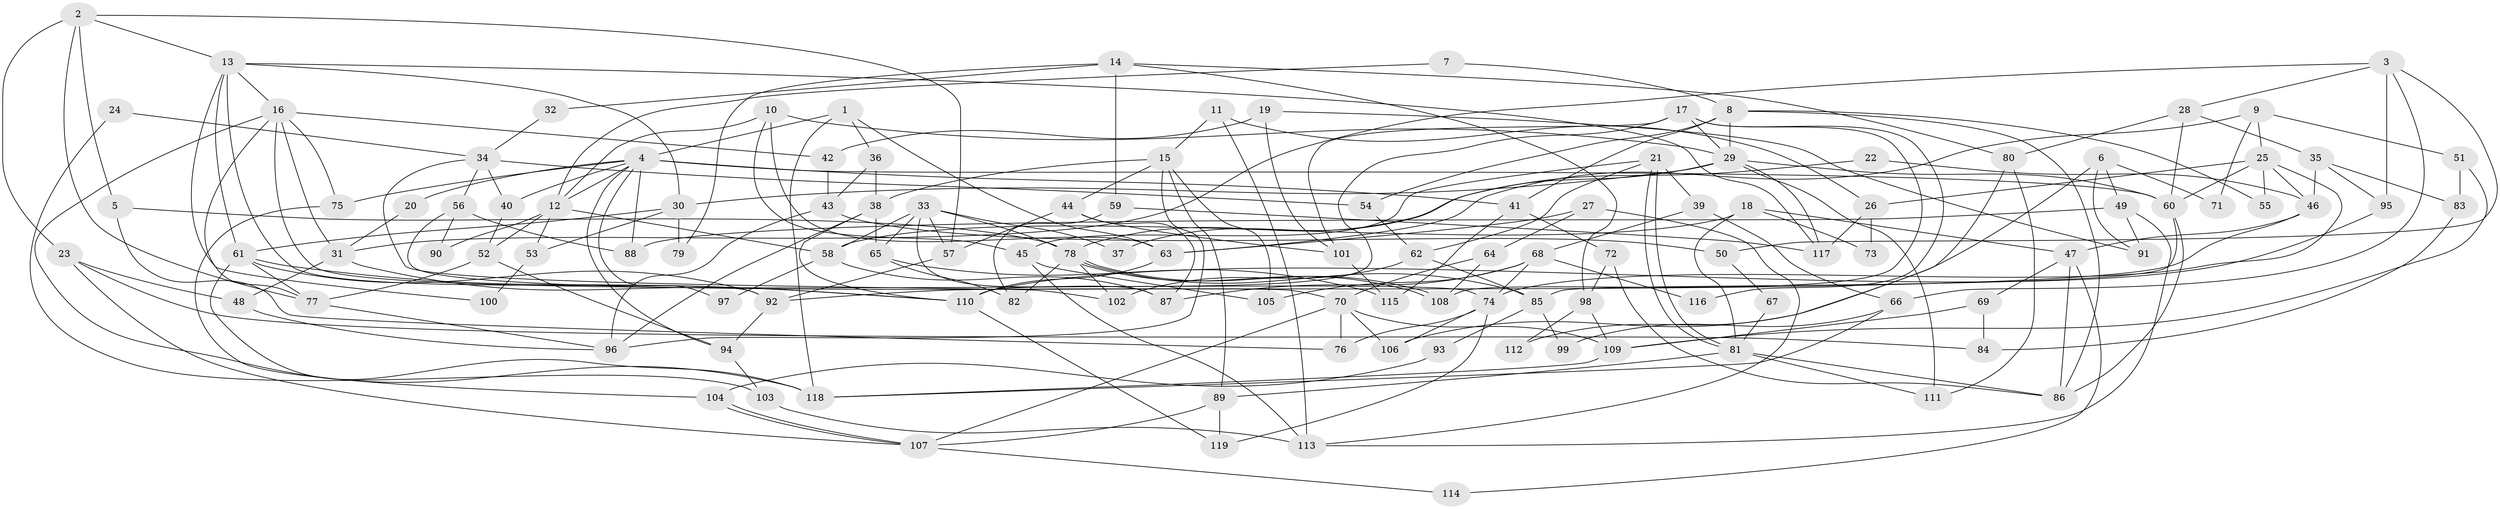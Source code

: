 // coarse degree distribution, {5: 0.08571428571428572, 13: 0.05714285714285714, 8: 0.14285714285714285, 14: 0.02857142857142857, 11: 0.02857142857142857, 16: 0.02857142857142857, 12: 0.02857142857142857, 10: 0.05714285714285714, 7: 0.05714285714285714, 6: 0.08571428571428572, 4: 0.14285714285714285, 9: 0.05714285714285714, 2: 0.08571428571428572, 3: 0.11428571428571428}
// Generated by graph-tools (version 1.1) at 2025/18/03/04/25 18:18:43]
// undirected, 119 vertices, 238 edges
graph export_dot {
graph [start="1"]
  node [color=gray90,style=filled];
  1;
  2;
  3;
  4;
  5;
  6;
  7;
  8;
  9;
  10;
  11;
  12;
  13;
  14;
  15;
  16;
  17;
  18;
  19;
  20;
  21;
  22;
  23;
  24;
  25;
  26;
  27;
  28;
  29;
  30;
  31;
  32;
  33;
  34;
  35;
  36;
  37;
  38;
  39;
  40;
  41;
  42;
  43;
  44;
  45;
  46;
  47;
  48;
  49;
  50;
  51;
  52;
  53;
  54;
  55;
  56;
  57;
  58;
  59;
  60;
  61;
  62;
  63;
  64;
  65;
  66;
  67;
  68;
  69;
  70;
  71;
  72;
  73;
  74;
  75;
  76;
  77;
  78;
  79;
  80;
  81;
  82;
  83;
  84;
  85;
  86;
  87;
  88;
  89;
  90;
  91;
  92;
  93;
  94;
  95;
  96;
  97;
  98;
  99;
  100;
  101;
  102;
  103;
  104;
  105;
  106;
  107;
  108;
  109;
  110;
  111;
  112;
  113;
  114;
  115;
  116;
  117;
  118;
  119;
  1 -- 63;
  1 -- 4;
  1 -- 36;
  1 -- 118;
  2 -- 5;
  2 -- 13;
  2 -- 23;
  2 -- 57;
  2 -- 77;
  3 -- 28;
  3 -- 31;
  3 -- 50;
  3 -- 66;
  3 -- 95;
  4 -- 60;
  4 -- 94;
  4 -- 12;
  4 -- 20;
  4 -- 40;
  4 -- 41;
  4 -- 75;
  4 -- 88;
  4 -- 97;
  5 -- 76;
  5 -- 78;
  6 -- 106;
  6 -- 91;
  6 -- 49;
  6 -- 71;
  7 -- 8;
  7 -- 12;
  8 -- 41;
  8 -- 54;
  8 -- 29;
  8 -- 55;
  8 -- 86;
  9 -- 51;
  9 -- 63;
  9 -- 25;
  9 -- 71;
  10 -- 29;
  10 -- 12;
  10 -- 45;
  10 -- 63;
  11 -- 26;
  11 -- 15;
  11 -- 113;
  12 -- 58;
  12 -- 52;
  12 -- 53;
  12 -- 90;
  13 -- 92;
  13 -- 61;
  13 -- 16;
  13 -- 30;
  13 -- 100;
  13 -- 117;
  14 -- 80;
  14 -- 98;
  14 -- 32;
  14 -- 59;
  14 -- 79;
  15 -- 105;
  15 -- 44;
  15 -- 38;
  15 -- 89;
  15 -- 96;
  16 -- 77;
  16 -- 31;
  16 -- 42;
  16 -- 74;
  16 -- 75;
  16 -- 118;
  17 -- 29;
  17 -- 110;
  17 -- 101;
  17 -- 108;
  17 -- 116;
  18 -- 47;
  18 -- 81;
  18 -- 58;
  18 -- 73;
  19 -- 101;
  19 -- 42;
  19 -- 91;
  20 -- 31;
  21 -- 45;
  21 -- 81;
  21 -- 81;
  21 -- 39;
  21 -- 62;
  22 -- 78;
  22 -- 46;
  23 -- 107;
  23 -- 48;
  23 -- 84;
  24 -- 103;
  24 -- 34;
  25 -- 60;
  25 -- 26;
  25 -- 46;
  25 -- 55;
  25 -- 74;
  26 -- 117;
  26 -- 73;
  27 -- 63;
  27 -- 113;
  27 -- 64;
  28 -- 60;
  28 -- 35;
  28 -- 80;
  29 -- 30;
  29 -- 37;
  29 -- 60;
  29 -- 111;
  29 -- 117;
  30 -- 61;
  30 -- 53;
  30 -- 79;
  31 -- 48;
  31 -- 110;
  32 -- 34;
  33 -- 87;
  33 -- 65;
  33 -- 37;
  33 -- 57;
  33 -- 58;
  33 -- 78;
  34 -- 102;
  34 -- 40;
  34 -- 54;
  34 -- 56;
  35 -- 46;
  35 -- 95;
  35 -- 83;
  36 -- 38;
  36 -- 43;
  38 -- 96;
  38 -- 65;
  38 -- 110;
  39 -- 66;
  39 -- 68;
  40 -- 52;
  41 -- 115;
  41 -- 72;
  42 -- 43;
  43 -- 96;
  43 -- 50;
  44 -- 57;
  44 -- 87;
  44 -- 101;
  45 -- 113;
  45 -- 105;
  46 -- 92;
  46 -- 47;
  47 -- 86;
  47 -- 69;
  47 -- 114;
  48 -- 96;
  49 -- 88;
  49 -- 91;
  49 -- 113;
  50 -- 67;
  51 -- 109;
  51 -- 83;
  52 -- 77;
  52 -- 94;
  53 -- 100;
  54 -- 62;
  56 -- 70;
  56 -- 88;
  56 -- 90;
  57 -- 92;
  58 -- 87;
  58 -- 97;
  59 -- 117;
  59 -- 82;
  60 -- 86;
  60 -- 85;
  61 -- 118;
  61 -- 110;
  61 -- 77;
  61 -- 92;
  62 -- 85;
  62 -- 102;
  63 -- 110;
  64 -- 108;
  64 -- 70;
  65 -- 82;
  65 -- 115;
  66 -- 118;
  66 -- 99;
  67 -- 81;
  68 -- 74;
  68 -- 87;
  68 -- 105;
  68 -- 116;
  69 -- 109;
  69 -- 84;
  70 -- 107;
  70 -- 76;
  70 -- 106;
  70 -- 109;
  72 -- 86;
  72 -- 98;
  74 -- 76;
  74 -- 106;
  74 -- 119;
  75 -- 104;
  77 -- 96;
  78 -- 108;
  78 -- 108;
  78 -- 82;
  78 -- 85;
  78 -- 102;
  80 -- 111;
  80 -- 112;
  81 -- 89;
  81 -- 86;
  81 -- 111;
  83 -- 84;
  85 -- 93;
  85 -- 99;
  89 -- 119;
  89 -- 107;
  92 -- 94;
  93 -- 104;
  94 -- 103;
  95 -- 110;
  98 -- 109;
  98 -- 112;
  101 -- 115;
  103 -- 113;
  104 -- 107;
  104 -- 107;
  107 -- 114;
  109 -- 118;
  110 -- 119;
}
